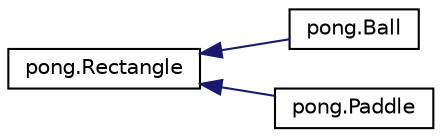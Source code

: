 digraph "Graphical Class Hierarchy"
{
 // LATEX_PDF_SIZE
  edge [fontname="Helvetica",fontsize="10",labelfontname="Helvetica",labelfontsize="10"];
  node [fontname="Helvetica",fontsize="10",shape=record];
  rankdir="LR";
  Node0 [label="pong.Rectangle",height=0.2,width=0.4,color="black", fillcolor="white", style="filled",URL="$classpong_1_1Rectangle.html",tooltip=" "];
  Node0 -> Node1 [dir="back",color="midnightblue",fontsize="10",style="solid",fontname="Helvetica"];
  Node1 [label="pong.Ball",height=0.2,width=0.4,color="black", fillcolor="white", style="filled",URL="$classpong_1_1Ball.html",tooltip=" "];
  Node0 -> Node2 [dir="back",color="midnightblue",fontsize="10",style="solid",fontname="Helvetica"];
  Node2 [label="pong.Paddle",height=0.2,width=0.4,color="black", fillcolor="white", style="filled",URL="$classpong_1_1Paddle.html",tooltip=" "];
}
